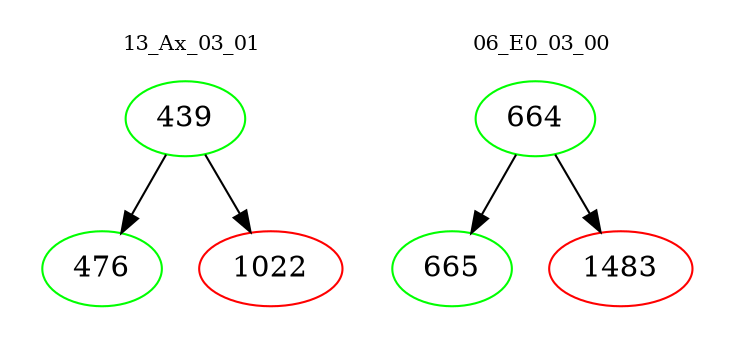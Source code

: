 digraph{
subgraph cluster_0 {
color = white
label = "13_Ax_03_01";
fontsize=10;
T0_439 [label="439", color="green"]
T0_439 -> T0_476 [color="black"]
T0_476 [label="476", color="green"]
T0_439 -> T0_1022 [color="black"]
T0_1022 [label="1022", color="red"]
}
subgraph cluster_1 {
color = white
label = "06_E0_03_00";
fontsize=10;
T1_664 [label="664", color="green"]
T1_664 -> T1_665 [color="black"]
T1_665 [label="665", color="green"]
T1_664 -> T1_1483 [color="black"]
T1_1483 [label="1483", color="red"]
}
}
